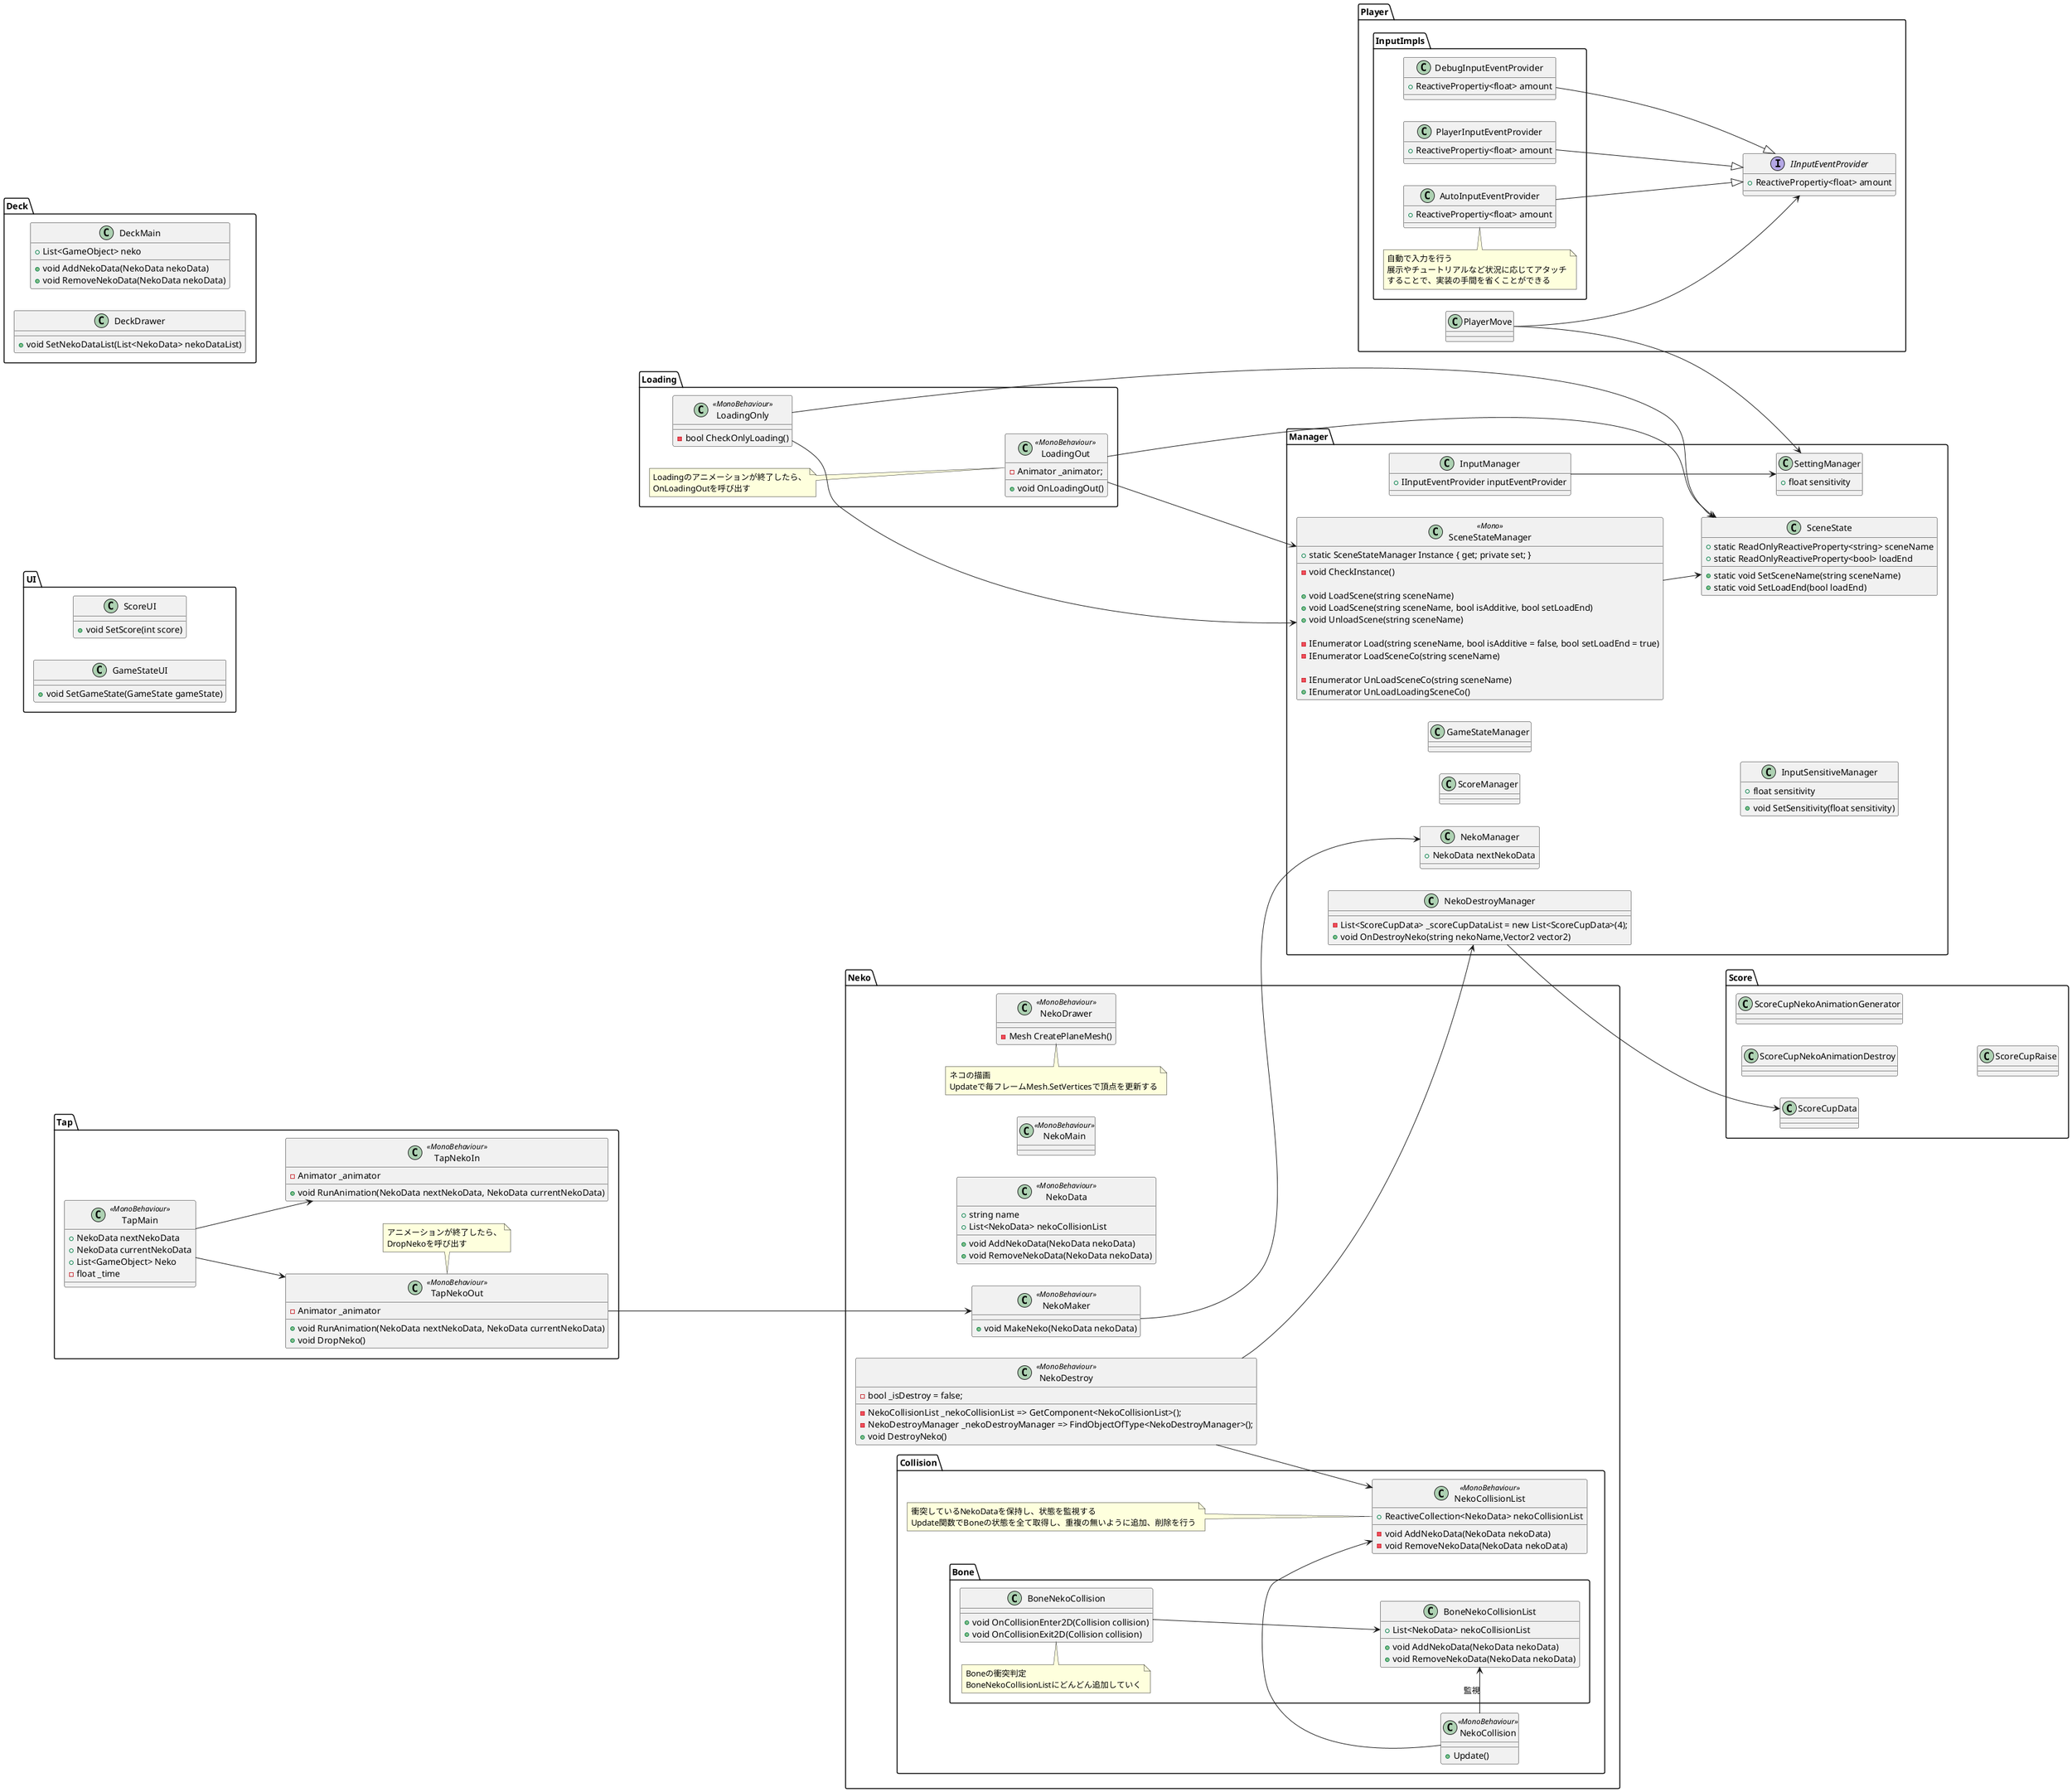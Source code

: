 @startuml
left to right direction

namespace Neko{
	class NekoMain <<MonoBehaviour>>{
	}
	class NekoData <<MonoBehaviour>>{
		+string name
		+List<NekoData> nekoCollisionList
		+void AddNekoData(NekoData nekoData)
		+void RemoveNekoData(NekoData nekoData)
	}


	namespace Collision{
		namespace Bone{
			class BoneNekoCollisionList{
				+List<NekoData> nekoCollisionList
				+void AddNekoData(NekoData nekoData)
				+void RemoveNekoData(NekoData nekoData)
			}
			
			class BoneNekoCollision{
				+void OnCollisionEnter2D(Collision collision)
				+void OnCollisionExit2D(Collision collision)
			}
			note top of BoneNekoCollision
				Boneの衝突判定
				BoneNekoCollisionListにどんどん追加していく
			end note
			BoneNekoCollision --> BoneNekoCollisionList
		}
		class NekoCollisionList <<MonoBehaviour>>{
			+ReactiveCollection<NekoData> nekoCollisionList
			-void AddNekoData(NekoData nekoData)
			-void RemoveNekoData(NekoData nekoData)
		}
		class NekoCollision <<MonoBehaviour>>{
			+Update()
		}
		note left of NekoCollisionList
			衝突しているNekoDataを保持し、状態を監視する
			Update関数でBoneの状態を全て取得し、重複の無いように追加、削除を行う
		end note
	}

	class NekoDrawer <<MonoBehaviour>>{
		-Mesh CreatePlaneMesh()
	}
	note top of NekoDrawer
		ネコの描画
		Updateで毎フレームMesh.SetVerticesで頂点を更新する
	end note

	class NekoMaker <<MonoBehaviour>>{
		+void MakeNeko(NekoData nekoData)
	}

	class NekoDestroy <<MonoBehaviour>>{
        -NekoCollisionList _nekoCollisionList => GetComponent<NekoCollisionList>();
        -NekoDestroyManager _nekoDestroyManager => FindObjectOfType<NekoDestroyManager>();
        -bool _isDestroy = false;
        
		+void DestroyNeko()
    }
}
Neko.Collision.NekoCollision->Neko.Collision.Bone.BoneNekoCollisionList : 監視
Neko.Collision.NekoCollision->Neko.Collision.NekoCollisionList
Neko.NekoDestroy --> Neko.Collision.NekoCollisionList

namespace Player{
	namespace InputImpls{
		class PlayerInputEventProvider{
			+ReactivePropertiy<float> amount
		}
		class DebugInputEventProvider{
			+ReactivePropertiy<float> amount
		}
		class AutoInputEventProvider{
			+ReactivePropertiy<float> amount
		}
		note top of AutoInputEventProvider
			自動で入力を行う
			展示やチュートリアルなど状況に応じてアタッチ
			することで、実装の手間を省くことができる
		end note
	}
	interface IInputEventProvider{
		+ReactivePropertiy<float> amount
	}

	class PlayerMove{
		
	}
	PlayerMove --> IInputEventProvider
}
Player.PlayerMove --> Manager.SettingManager
Player.InputImpls.PlayerInputEventProvider --|> Player.IInputEventProvider
Player.InputImpls.DebugInputEventProvider --|> Player.IInputEventProvider
Player.InputImpls.AutoInputEventProvider --|> Player.IInputEventProvider

namespace Tap{
	class TapMain <<MonoBehaviour>>{
		+NekoData nextNekoData
		+NekoData currentNekoData
		+List<GameObject> Neko
		-float _time
	}

	class TapNekoIn <<MonoBehaviour>>{
		-Animator _animator
		+void RunAnimation(NekoData nextNekoData, NekoData currentNekoData)
	}

	class TapNekoOut <<MonoBehaviour>>{
		-Animator _animator
		+void RunAnimation(NekoData nextNekoData, NekoData currentNekoData)
		+void DropNeko()
	}
	note top of TapNekoOut
		アニメーションが終了したら、
		DropNekoを呼び出す
	end note

	TapMain --> TapNekoIn
	TapMain --> TapNekoOut
}
Tap.TapNekoOut ---> Neko.NekoMaker

namespace UI{
	class ScoreUI{
		+void SetScore(int score)
	}
	class GameStateUI{
		+void SetGameState(GameState gameState)
	}
}

namespace Score{
	class ScoreCupData
	class ScoreCupNekoAnimationDestroy
	class ScoreCupNekoAnimationGenerator
	class ScoreCupRaise
}

namespace Deck{
	class DeckMain{
		+List<GameObject> neko
		+void AddNekoData(NekoData nekoData)
		+void RemoveNekoData(NekoData nekoData)
	}
	class DeckDrawer{
		+void SetNekoDataList(List<NekoData> nekoDataList)
	}

}

namespace Loading{
	class LoadingOnly<<MonoBehaviour>>{
        -bool CheckOnlyLoading()
    }
    class LoadingOut<<MonoBehaviour>>{
        - Animator _animator;
        + void OnLoadingOut()
    }
	note left of LoadingOut
		Loadingのアニメーションが終了したら、
		OnLoadingOutを呼び出す
	end note
}

namespace Manager{
	class NekoManager{
		+NekoData nextNekoData
	}
	class ScoreManager{

	}
	class GameStateManager{

	}
	class SettingManager{
		+float sensitivity

	}
	class InputSensitiveManager{
		+float sensitivity
		+void SetSensitivity(float sensitivity)
	}
	class InputManager{
		+IInputEventProvider inputEventProvider
	}
	InputManager --> SettingManager

	class NekoDestroyManager{
		-List<ScoreCupData> _scoreCupDataList = new List<ScoreCupData>(4);
        
		+void OnDestroyNeko(string nekoName,Vector2 vector2)
	}

	' シーン遷移 ' 
	class SceneStateManager <<Mono>>{
        +static SceneStateManager Instance { get; private set; }
        -void CheckInstance()
        
        +void LoadScene(string sceneName)
        +void LoadScene(string sceneName, bool isAdditive, bool setLoadEnd)
        +void UnloadScene(string sceneName)

        -IEnumerator Load(string sceneName, bool isAdditive = false, bool setLoadEnd = true)
        -IEnumerator LoadSceneCo(string sceneName)

        -IEnumerator UnLoadSceneCo(string sceneName)
        +IEnumerator UnLoadLoadingSceneCo()
	}
	class SceneState{
		+static ReadOnlyReactiveProperty<string> sceneName
		+static ReadOnlyReactiveProperty<bool> loadEnd

        +static void SetSceneName(string sceneName)
        +static void SetLoadEnd(bool loadEnd)
	}
	SceneStateManager --> SceneState
}
Neko.NekoMaker --> Manager.NekoManager 
Loading.LoadingOnly --> Manager.SceneStateManager
Loading.LoadingOnly --> Manager.SceneState
Loading.LoadingOut --> Manager.SceneStateManager
Loading.LoadingOut --> Manager.SceneState
Neko.NekoDestroy --> Manager.NekoDestroyManager
Manager.NekoDestroyManager --> Score.ScoreCupData

@enduml